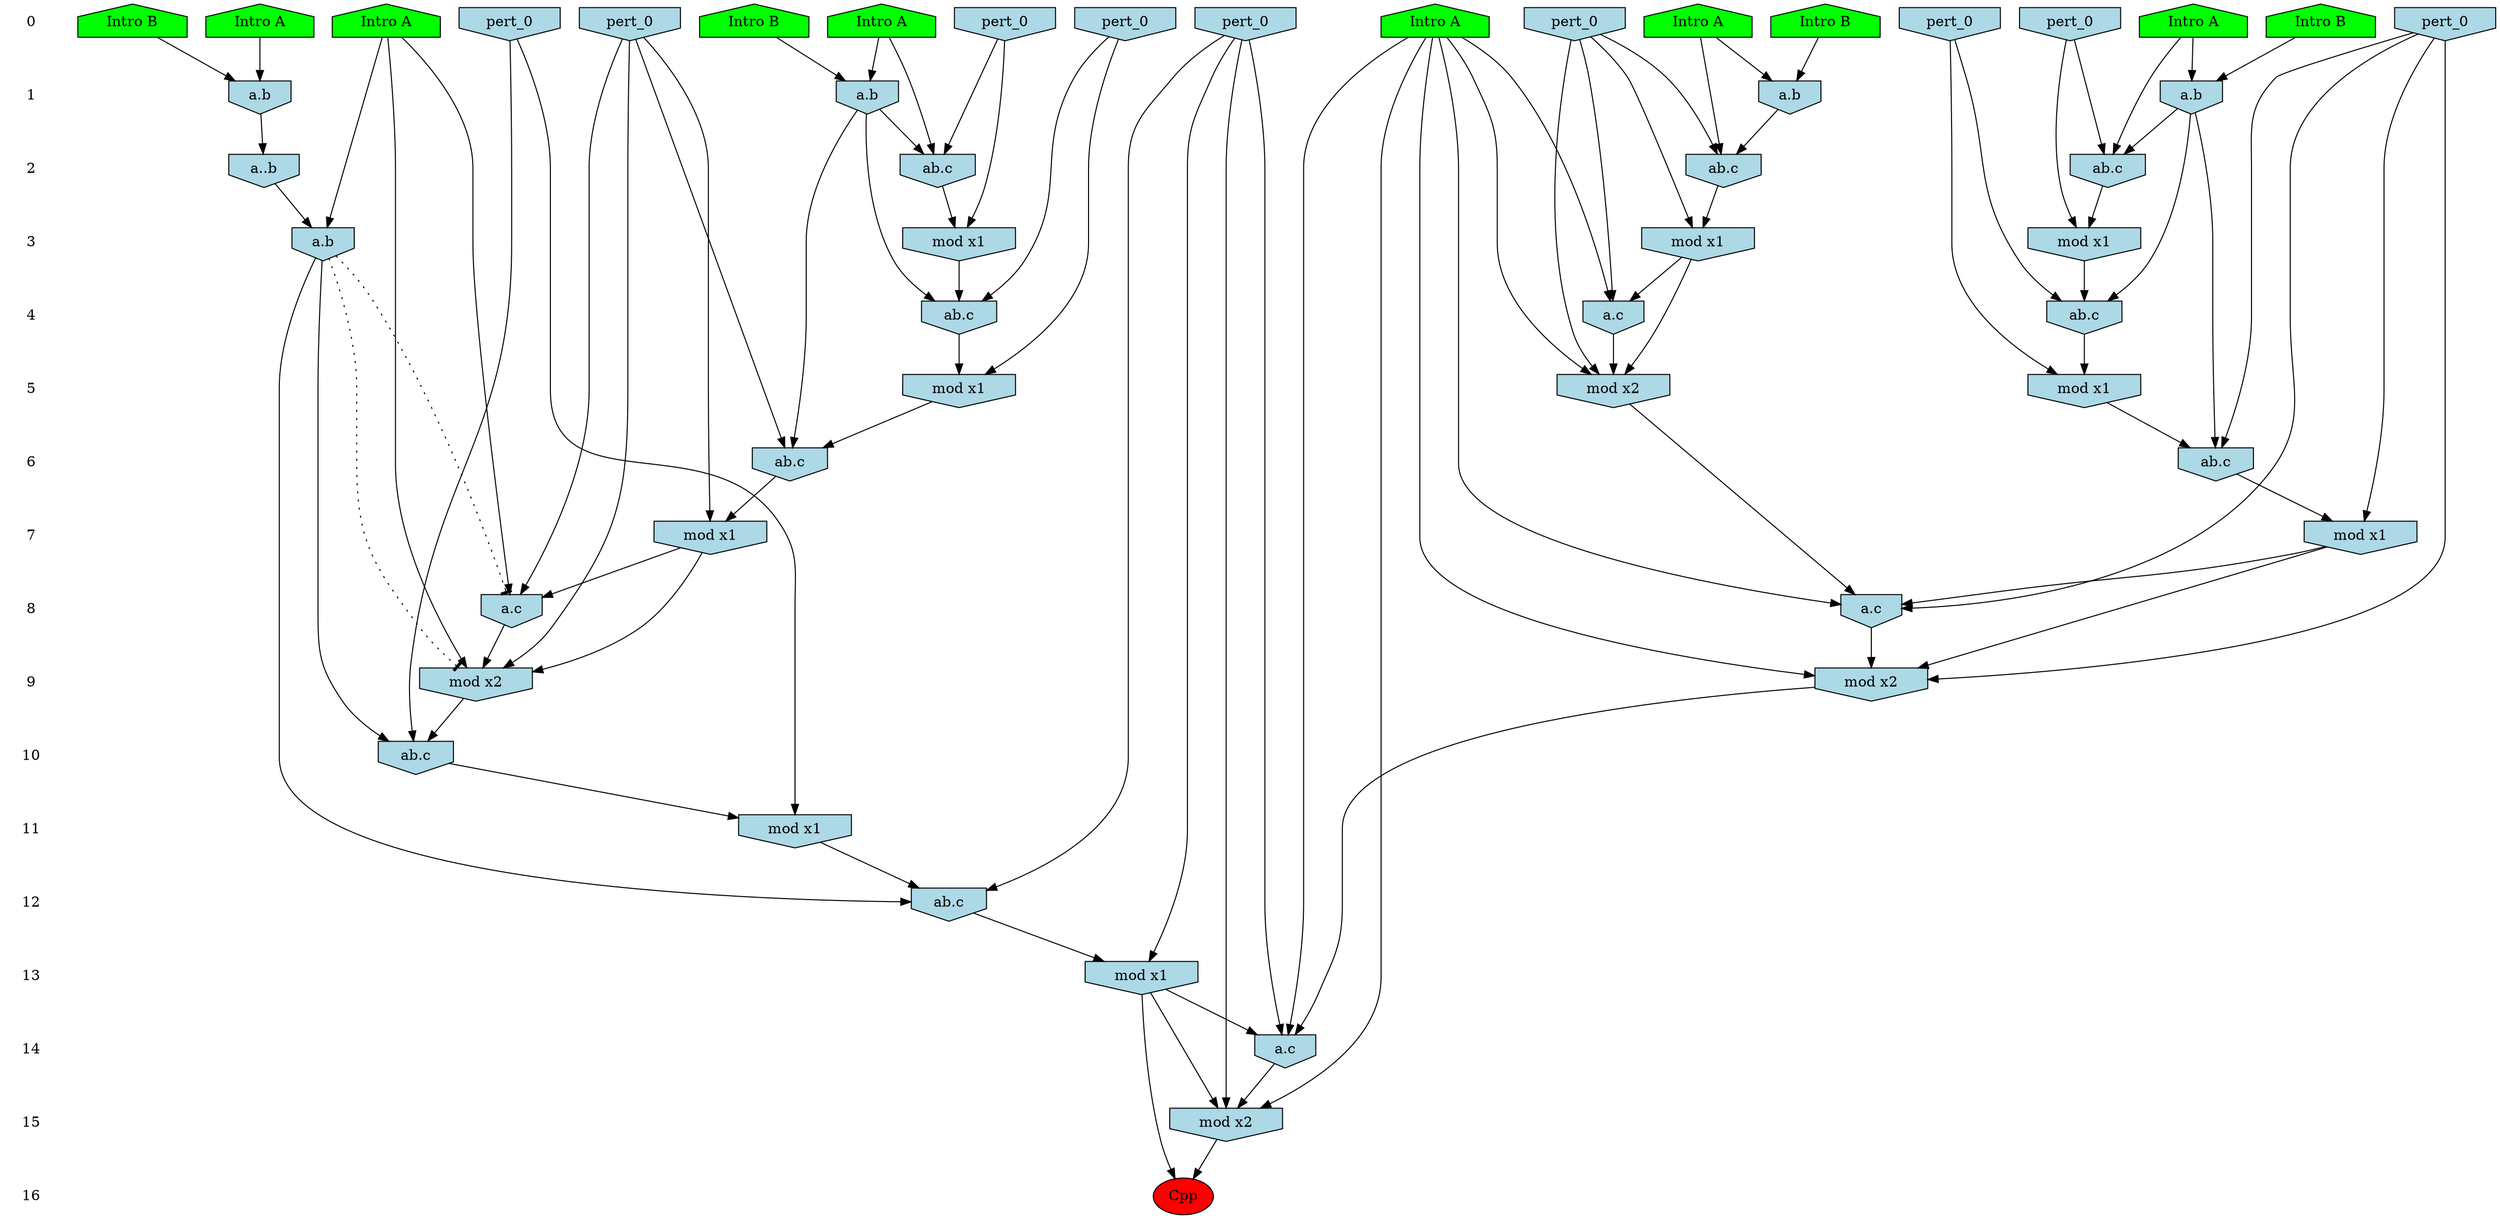/* Compression of 1 causal flows obtained in average at 1.008141E+01 t.u */
/* Compressed causal flows were: [7] */
digraph G{
 ranksep=.5 ; 
{ rank = same ; "0" [shape=plaintext] ; node_1 [label ="Intro B", shape=house, style=filled, fillcolor=green] ;
node_2 [label ="Intro B", shape=house, style=filled, fillcolor=green] ;
node_3 [label ="Intro B", shape=house, style=filled, fillcolor=green] ;
node_4 [label ="Intro A", shape=house, style=filled, fillcolor=green] ;
node_5 [label ="Intro A", shape=house, style=filled, fillcolor=green] ;
node_6 [label ="Intro A", shape=house, style=filled, fillcolor=green] ;
node_7 [label ="Intro B", shape=house, style=filled, fillcolor=green] ;
node_8 [label ="Intro A", shape=house, style=filled, fillcolor=green] ;
node_9 [label ="Intro A", shape=house, style=filled, fillcolor=green] ;
node_10 [label ="Intro A", shape=house, style=filled, fillcolor=green] ;
node_15 [label="pert_0", shape=invhouse, style=filled, fillcolor = lightblue] ;
node_16 [label="pert_0", shape=invhouse, style=filled, fillcolor = lightblue] ;
node_17 [label="pert_0", shape=invhouse, style=filled, fillcolor = lightblue] ;
node_18 [label="pert_0", shape=invhouse, style=filled, fillcolor = lightblue] ;
node_19 [label="pert_0", shape=invhouse, style=filled, fillcolor = lightblue] ;
node_20 [label="pert_0", shape=invhouse, style=filled, fillcolor = lightblue] ;
node_21 [label="pert_0", shape=invhouse, style=filled, fillcolor = lightblue] ;
node_22 [label="pert_0", shape=invhouse, style=filled, fillcolor = lightblue] ;
node_23 [label="pert_0", shape=invhouse, style=filled, fillcolor = lightblue] ;
}
{ rank = same ; "1" [shape=plaintext] ; node_11 [label="a.b", shape=invhouse, style=filled, fillcolor = lightblue] ;
node_12 [label="a.b", shape=invhouse, style=filled, fillcolor = lightblue] ;
node_13 [label="a.b", shape=invhouse, style=filled, fillcolor = lightblue] ;
node_14 [label="a.b", shape=invhouse, style=filled, fillcolor = lightblue] ;
}
{ rank = same ; "2" [shape=plaintext] ; node_24 [label="ab.c", shape=invhouse, style=filled, fillcolor = lightblue] ;
node_25 [label="ab.c", shape=invhouse, style=filled, fillcolor = lightblue] ;
node_26 [label="ab.c", shape=invhouse, style=filled, fillcolor = lightblue] ;
node_41 [label="a..b", shape=invhouse, style=filled, fillcolor = lightblue] ;
}
{ rank = same ; "3" [shape=plaintext] ; node_27 [label="mod x1", shape=invhouse, style=filled, fillcolor = lightblue] ;
node_30 [label="mod x1", shape=invhouse, style=filled, fillcolor = lightblue] ;
node_32 [label="mod x1", shape=invhouse, style=filled, fillcolor = lightblue] ;
node_45 [label="a.b", shape=invhouse, style=filled, fillcolor = lightblue] ;
}
{ rank = same ; "4" [shape=plaintext] ; node_28 [label="ab.c", shape=invhouse, style=filled, fillcolor = lightblue] ;
node_31 [label="ab.c", shape=invhouse, style=filled, fillcolor = lightblue] ;
node_35 [label="a.c", shape=invhouse, style=filled, fillcolor = lightblue] ;
}
{ rank = same ; "5" [shape=plaintext] ; node_29 [label="mod x1", shape=invhouse, style=filled, fillcolor = lightblue] ;
node_34 [label="mod x1", shape=invhouse, style=filled, fillcolor = lightblue] ;
node_37 [label="mod x2", shape=invhouse, style=filled, fillcolor = lightblue] ;
}
{ rank = same ; "6" [shape=plaintext] ; node_33 [label="ab.c", shape=invhouse, style=filled, fillcolor = lightblue] ;
node_36 [label="ab.c", shape=invhouse, style=filled, fillcolor = lightblue] ;
}
{ rank = same ; "7" [shape=plaintext] ; node_38 [label="mod x1", shape=invhouse, style=filled, fillcolor = lightblue] ;
node_39 [label="mod x1", shape=invhouse, style=filled, fillcolor = lightblue] ;
}
{ rank = same ; "8" [shape=plaintext] ; node_40 [label="a.c", shape=invhouse, style=filled, fillcolor = lightblue] ;
node_42 [label="a.c", shape=invhouse, style=filled, fillcolor = lightblue] ;
}
{ rank = same ; "9" [shape=plaintext] ; node_43 [label="mod x2", shape=invhouse, style=filled, fillcolor = lightblue] ;
node_44 [label="mod x2", shape=invhouse, style=filled, fillcolor = lightblue] ;
}
{ rank = same ; "10" [shape=plaintext] ; node_46 [label="ab.c", shape=invhouse, style=filled, fillcolor = lightblue] ;
}
{ rank = same ; "11" [shape=plaintext] ; node_47 [label="mod x1", shape=invhouse, style=filled, fillcolor = lightblue] ;
}
{ rank = same ; "12" [shape=plaintext] ; node_48 [label="ab.c", shape=invhouse, style=filled, fillcolor = lightblue] ;
}
{ rank = same ; "13" [shape=plaintext] ; node_49 [label="mod x1", shape=invhouse, style=filled, fillcolor = lightblue] ;
}
{ rank = same ; "14" [shape=plaintext] ; node_50 [label="a.c", shape=invhouse, style=filled, fillcolor = lightblue] ;
}
{ rank = same ; "15" [shape=plaintext] ; node_51 [label="mod x2", shape=invhouse, style=filled, fillcolor = lightblue] ;
}
{ rank = same ; "16" [shape=plaintext] ; node_52 [label ="Cpp", style=filled, fillcolor=red] ;
}
"0" -> "1" [style="invis"]; 
"1" -> "2" [style="invis"]; 
"2" -> "3" [style="invis"]; 
"3" -> "4" [style="invis"]; 
"4" -> "5" [style="invis"]; 
"5" -> "6" [style="invis"]; 
"6" -> "7" [style="invis"]; 
"7" -> "8" [style="invis"]; 
"8" -> "9" [style="invis"]; 
"9" -> "10" [style="invis"]; 
"10" -> "11" [style="invis"]; 
"11" -> "12" [style="invis"]; 
"12" -> "13" [style="invis"]; 
"13" -> "14" [style="invis"]; 
"14" -> "15" [style="invis"]; 
"15" -> "16" [style="invis"]; 
node_2 -> node_11
node_10 -> node_11
node_4 -> node_12
node_7 -> node_12
node_1 -> node_13
node_5 -> node_13
node_3 -> node_14
node_9 -> node_14
node_5 -> node_24
node_13 -> node_24
node_18 -> node_24
node_4 -> node_25
node_12 -> node_25
node_15 -> node_25
node_9 -> node_26
node_14 -> node_26
node_19 -> node_26
node_18 -> node_27
node_24 -> node_27
node_13 -> node_28
node_16 -> node_28
node_27 -> node_28
node_16 -> node_29
node_28 -> node_29
node_19 -> node_30
node_26 -> node_30
node_14 -> node_31
node_23 -> node_31
node_30 -> node_31
node_15 -> node_32
node_25 -> node_32
node_13 -> node_33
node_21 -> node_33
node_29 -> node_33
node_23 -> node_34
node_31 -> node_34
node_6 -> node_35
node_15 -> node_35
node_32 -> node_35
node_14 -> node_36
node_22 -> node_36
node_34 -> node_36
node_6 -> node_37
node_15 -> node_37
node_32 -> node_37
node_35 -> node_37
node_21 -> node_38
node_33 -> node_38
node_22 -> node_39
node_36 -> node_39
node_6 -> node_40
node_22 -> node_40
node_37 -> node_40
node_39 -> node_40
node_11 -> node_41
node_8 -> node_42
node_21 -> node_42
node_38 -> node_42
node_8 -> node_43
node_21 -> node_43
node_38 -> node_43
node_42 -> node_43
node_6 -> node_44
node_22 -> node_44
node_39 -> node_44
node_40 -> node_44
node_8 -> node_45
node_41 -> node_45
node_20 -> node_46
node_43 -> node_46
node_45 -> node_46
node_20 -> node_47
node_46 -> node_47
node_17 -> node_48
node_45 -> node_48
node_47 -> node_48
node_17 -> node_49
node_48 -> node_49
node_6 -> node_50
node_17 -> node_50
node_44 -> node_50
node_49 -> node_50
node_6 -> node_51
node_17 -> node_51
node_49 -> node_51
node_50 -> node_51
node_49 -> node_52
node_51 -> node_52
node_45 -> node_42 [style=dotted, arrowhead = tee] 
node_45 -> node_43 [style=dotted, arrowhead = tee] 
}
/*
 Dot generation time: 0.000000
*/